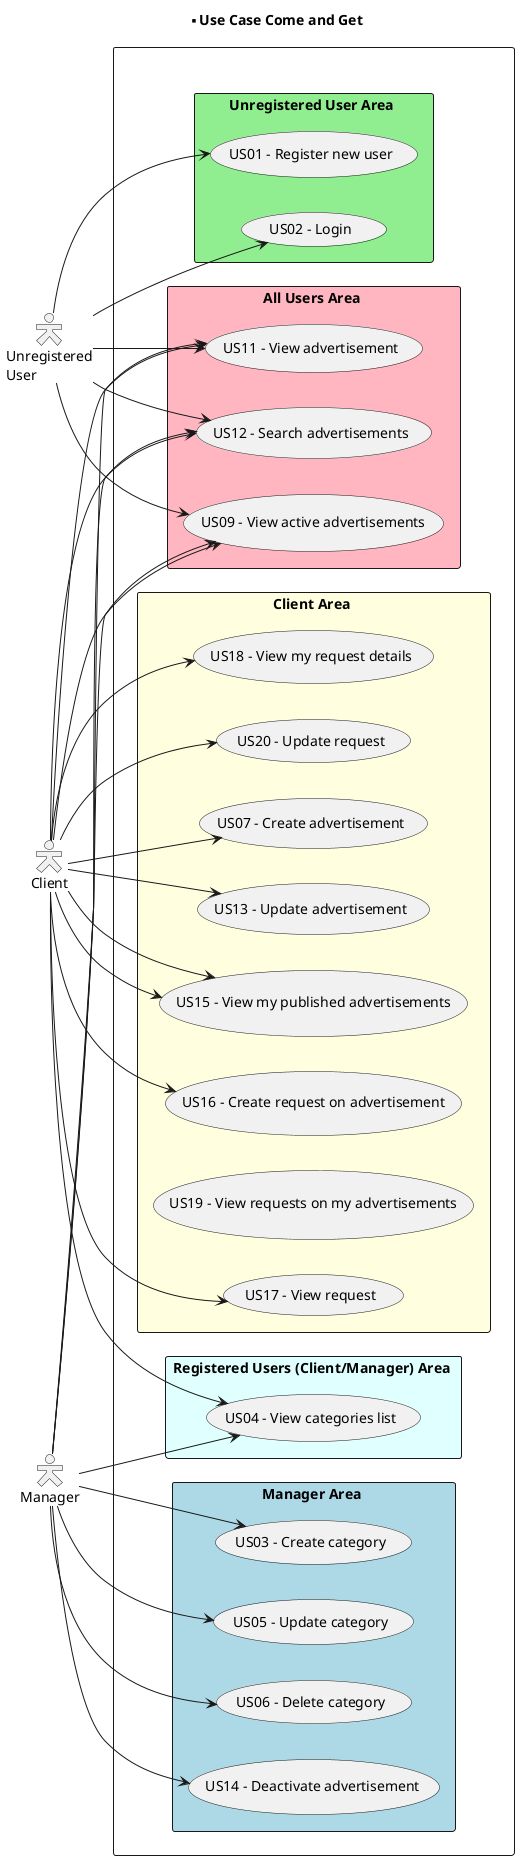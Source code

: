 @startuml

title ******* Use Case Come and Get

left to right direction
skinparam actorStyle hollow
  actor "Unregistered\nUser"
  actor "Client"
  actor "Manager"


rectangle " " as usecase1 {

    rectangle "All Users Area " as usecase2 #Lightpink{

            usecase "US09 - View active advertisements" as US09
            usecase "US11 - View advertisement" as US11
            usecase "US12 - Search advertisements" as US12

            "Client" --> US09
            "Client" --> US11
            "Client" --> US12
            "Unregistered\nUser" --> US09
            "Unregistered\nUser" --> US11
            "Unregistered\nUser" --> US12
            "Manager" --> US09
            "Manager" --> US11
            "Manager" --> US12
         }

    rectangle "Unregistered User Area " as usecase3 #Lightgreen{

            usecase "US01 - Register new user" as US01
            usecase "US02 - Login" as US02

            "Unregistered\nUser" --> US01
            "Unregistered\nUser" --> US02
         }

    rectangle "Registered Users (Client/Manager) Area " as usecase4 #Lightcyan{

            usecase "US04 - View categories list" as US04

            "Client" --> US04
            "Manager" --> US04
         }

     rectangle "Client Area " as usecase5 #Lightyellow{


            usecase "US07 - Create advertisement" as US07
            usecase "US13 - Update advertisement" as US13
            usecase "US15 - View my published advertisements" as US15
            usecase "US16 - Create request on advertisement" as US16
            usecase "US17 - View request" as US17
            usecase "US18 - View my request details" as US18
            usecase "US19 - View requests on my advertisements" as US19
            usecase "US20 - Update request" as US20

            "Client" --> US15
            "Client" --> US20
            "Client" --> US18
            "Client" --> US17
            "Client" --> US16
            "Client" --> US15
            "Client" --> US13
            "Client" --> US07

        }

    rectangle "Manager Area " as usecase6 #Lightblue{

            usecase "US03 - Create category" as US03
            usecase "US05 - Update category" as US05
            usecase "US06 - Delete category" as US06
            usecase "US14 - Deactivate advertisement" as US14

            "Manager" --> US03
            "Manager" --> US05
            "Manager" --> US06
            "Manager" --> US14
        }
}
@enduml